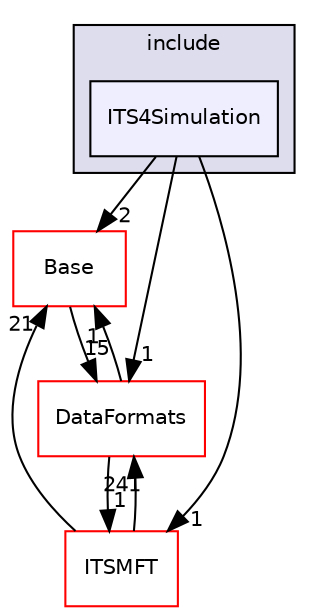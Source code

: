 digraph "/home/travis/build/AliceO2Group/AliceO2/Detectors/Upgrades/PostLS4/IT4/simulation/include/ITS4Simulation" {
  bgcolor=transparent;
  compound=true
  node [ fontsize="10", fontname="Helvetica"];
  edge [ labelfontsize="10", labelfontname="Helvetica"];
  subgraph clusterdir_86de0c51d4dd802dcfce1fc41df3d66a {
    graph [ bgcolor="#ddddee", pencolor="black", label="include" fontname="Helvetica", fontsize="10", URL="dir_86de0c51d4dd802dcfce1fc41df3d66a.html"]
  dir_14b7a9a257bfe0d0d55eadf51c124559 [shape=box, label="ITS4Simulation", style="filled", fillcolor="#eeeeff", pencolor="black", URL="dir_14b7a9a257bfe0d0d55eadf51c124559.html"];
  }
  dir_37c90836491b695b472bf98d1be8336b [shape=box label="Base" color="red" URL="dir_37c90836491b695b472bf98d1be8336b.html"];
  dir_1306292b77b40360479b729ac9ee7efe [shape=box label="ITSMFT" color="red" URL="dir_1306292b77b40360479b729ac9ee7efe.html"];
  dir_2171f7ec022c5423887b07c69b2f5b48 [shape=box label="DataFormats" color="red" URL="dir_2171f7ec022c5423887b07c69b2f5b48.html"];
  dir_14b7a9a257bfe0d0d55eadf51c124559->dir_37c90836491b695b472bf98d1be8336b [headlabel="2", labeldistance=1.5 headhref="dir_000333_000287.html"];
  dir_14b7a9a257bfe0d0d55eadf51c124559->dir_1306292b77b40360479b729ac9ee7efe [headlabel="1", labeldistance=1.5 headhref="dir_000333_000053.html"];
  dir_14b7a9a257bfe0d0d55eadf51c124559->dir_2171f7ec022c5423887b07c69b2f5b48 [headlabel="1", labeldistance=1.5 headhref="dir_000333_000090.html"];
  dir_37c90836491b695b472bf98d1be8336b->dir_2171f7ec022c5423887b07c69b2f5b48 [headlabel="15", labeldistance=1.5 headhref="dir_000287_000090.html"];
  dir_1306292b77b40360479b729ac9ee7efe->dir_37c90836491b695b472bf98d1be8336b [headlabel="21", labeldistance=1.5 headhref="dir_000053_000287.html"];
  dir_1306292b77b40360479b729ac9ee7efe->dir_2171f7ec022c5423887b07c69b2f5b48 [headlabel="241", labeldistance=1.5 headhref="dir_000053_000090.html"];
  dir_2171f7ec022c5423887b07c69b2f5b48->dir_37c90836491b695b472bf98d1be8336b [headlabel="1", labeldistance=1.5 headhref="dir_000090_000287.html"];
  dir_2171f7ec022c5423887b07c69b2f5b48->dir_1306292b77b40360479b729ac9ee7efe [headlabel="1", labeldistance=1.5 headhref="dir_000090_000053.html"];
}

